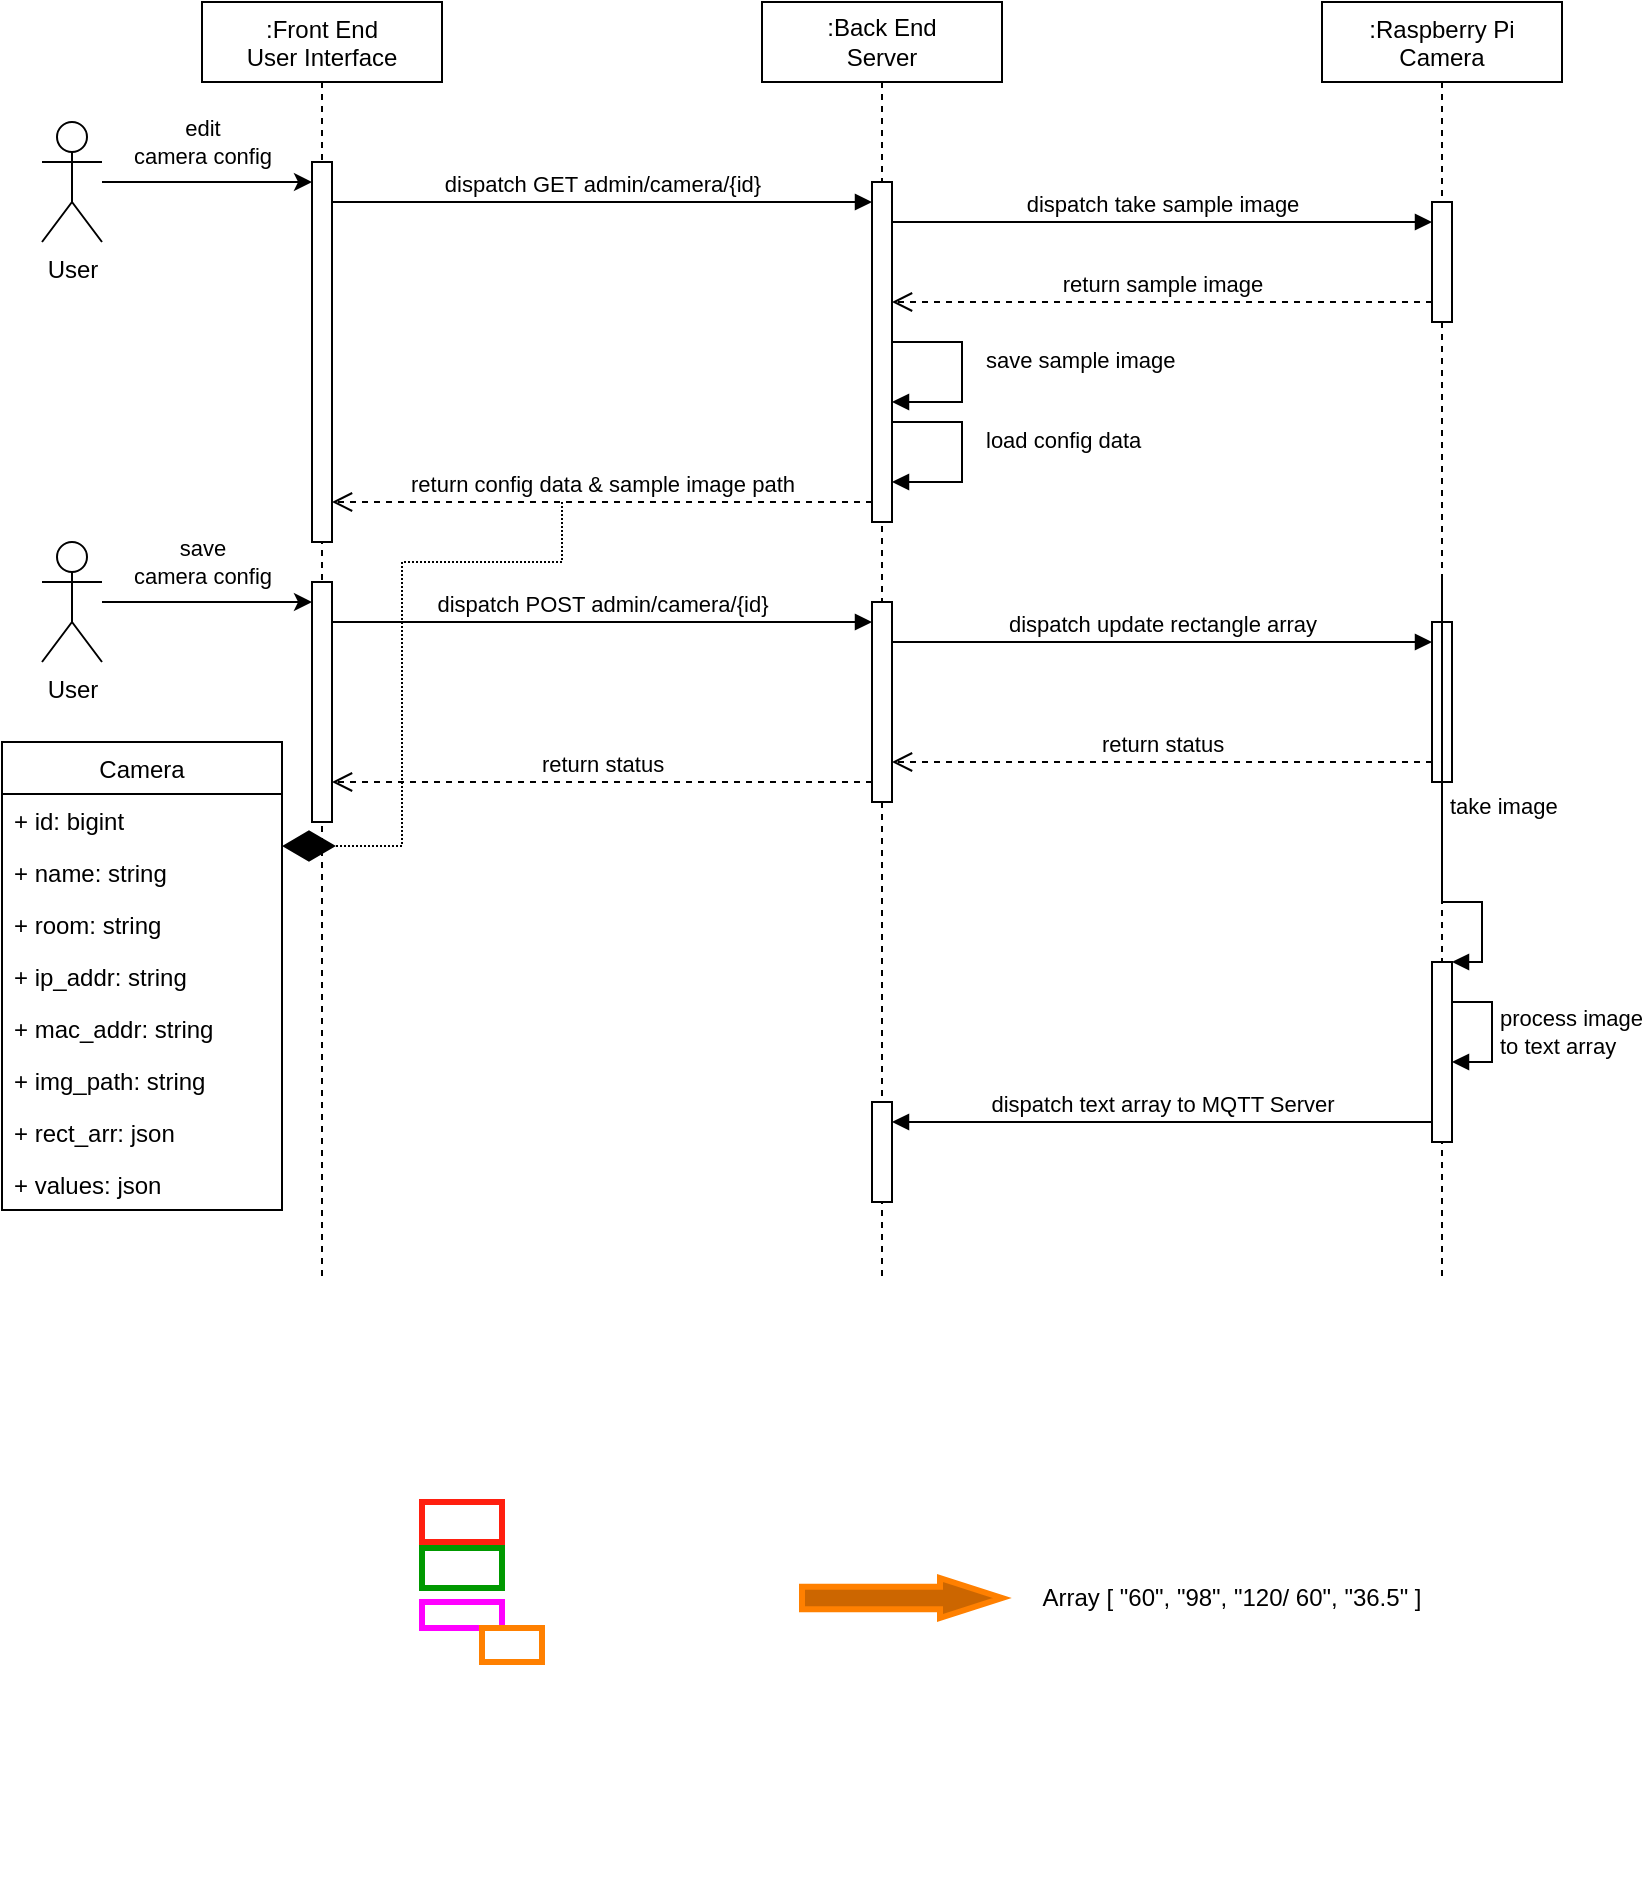 <mxfile version="15.4.0" type="device"><diagram id="kgpKYQtTHZ0yAKxKKP6v" name="Page-1"><mxGraphModel dx="1422" dy="934" grid="1" gridSize="10" guides="1" tooltips="1" connect="1" arrows="1" fold="1" page="1" pageScale="1" pageWidth="850" pageHeight="1100" math="0" shadow="0"><root><mxCell id="0"/><mxCell id="1" parent="0"/><mxCell id="3nuBFxr9cyL0pnOWT2aG-1" value=":Front End&#10;User Interface" style="shape=umlLifeline;perimeter=lifelinePerimeter;container=1;collapsible=0;recursiveResize=0;rounded=0;shadow=0;strokeWidth=1;" parent="1" vertex="1"><mxGeometry x="120" y="80" width="120" height="640" as="geometry"/></mxCell><mxCell id="3nuBFxr9cyL0pnOWT2aG-2" value="" style="points=[];perimeter=orthogonalPerimeter;rounded=0;shadow=0;strokeWidth=1;" parent="3nuBFxr9cyL0pnOWT2aG-1" vertex="1"><mxGeometry x="55" y="80" width="10" height="190" as="geometry"/></mxCell><mxCell id="rJrTNSFN7N0tg33mXDSy-25" value="" style="html=1;points=[];perimeter=orthogonalPerimeter;" vertex="1" parent="3nuBFxr9cyL0pnOWT2aG-1"><mxGeometry x="55" y="290" width="10" height="120" as="geometry"/></mxCell><mxCell id="3nuBFxr9cyL0pnOWT2aG-5" value=":Raspberry Pi&#10;Camera" style="shape=umlLifeline;perimeter=lifelinePerimeter;container=1;collapsible=0;recursiveResize=0;rounded=0;shadow=0;strokeWidth=1;" parent="1" vertex="1"><mxGeometry x="680" y="80" width="120" height="640" as="geometry"/></mxCell><mxCell id="rJrTNSFN7N0tg33mXDSy-16" value="" style="html=1;points=[];perimeter=orthogonalPerimeter;" vertex="1" parent="3nuBFxr9cyL0pnOWT2aG-5"><mxGeometry x="55" y="100" width="10" height="60" as="geometry"/></mxCell><mxCell id="rJrTNSFN7N0tg33mXDSy-44" value="" style="html=1;points=[];perimeter=orthogonalPerimeter;" vertex="1" parent="3nuBFxr9cyL0pnOWT2aG-5"><mxGeometry x="55" y="310" width="10" height="80" as="geometry"/></mxCell><mxCell id="rJrTNSFN7N0tg33mXDSy-45" value="dispatch update rectangle array" style="html=1;verticalAlign=bottom;endArrow=block;rounded=0;edgeStyle=orthogonalEdgeStyle;" edge="1" parent="3nuBFxr9cyL0pnOWT2aG-5" target="rJrTNSFN7N0tg33mXDSy-44"><mxGeometry relative="1" as="geometry"><mxPoint x="-215" y="320" as="sourcePoint"/><Array as="points"><mxPoint x="-120" y="320"/><mxPoint x="-120" y="320"/></Array></mxGeometry></mxCell><mxCell id="rJrTNSFN7N0tg33mXDSy-49" value="" style="html=1;points=[];perimeter=orthogonalPerimeter;" vertex="1" parent="3nuBFxr9cyL0pnOWT2aG-5"><mxGeometry x="55" y="480" width="10" height="90" as="geometry"/></mxCell><mxCell id="rJrTNSFN7N0tg33mXDSy-50" value="take image" style="edgeStyle=orthogonalEdgeStyle;html=1;align=left;spacingLeft=2;endArrow=block;rounded=0;entryX=1;entryY=0;exitX=0.5;exitY=0.45;exitDx=0;exitDy=0;exitPerimeter=0;" edge="1" target="rJrTNSFN7N0tg33mXDSy-49" parent="3nuBFxr9cyL0pnOWT2aG-5" source="3nuBFxr9cyL0pnOWT2aG-5"><mxGeometry relative="1" as="geometry"><mxPoint x="-40" y="420" as="sourcePoint"/><Array as="points"><mxPoint x="80" y="450"/><mxPoint x="80" y="480"/></Array></mxGeometry></mxCell><mxCell id="rJrTNSFN7N0tg33mXDSy-51" value="process image&lt;br&gt;to text array&amp;nbsp;" style="edgeStyle=orthogonalEdgeStyle;html=1;align=left;spacingLeft=2;endArrow=block;rounded=0;" edge="1" parent="3nuBFxr9cyL0pnOWT2aG-5" source="rJrTNSFN7N0tg33mXDSy-49" target="rJrTNSFN7N0tg33mXDSy-49"><mxGeometry relative="1" as="geometry"><mxPoint x="65" y="500" as="sourcePoint"/><Array as="points"><mxPoint x="85" y="500"/><mxPoint x="85" y="530"/></Array><mxPoint x="70" y="530" as="targetPoint"/></mxGeometry></mxCell><mxCell id="rJrTNSFN7N0tg33mXDSy-5" value="" style="edgeStyle=orthogonalEdgeStyle;rounded=0;orthogonalLoop=1;jettySize=auto;html=1;" edge="1" parent="1" source="rJrTNSFN7N0tg33mXDSy-1" target="3nuBFxr9cyL0pnOWT2aG-2"><mxGeometry relative="1" as="geometry"><Array as="points"><mxPoint x="140" y="170"/><mxPoint x="140" y="170"/></Array></mxGeometry></mxCell><mxCell id="rJrTNSFN7N0tg33mXDSy-6" value="edit&lt;br&gt;camera config" style="edgeLabel;html=1;align=center;verticalAlign=middle;resizable=0;points=[];" vertex="1" connectable="0" parent="rJrTNSFN7N0tg33mXDSy-5"><mxGeometry x="-0.219" y="2" relative="1" as="geometry"><mxPoint x="9" y="-18" as="offset"/></mxGeometry></mxCell><mxCell id="rJrTNSFN7N0tg33mXDSy-1" value="User" style="shape=umlActor;verticalLabelPosition=bottom;verticalAlign=top;html=1;outlineConnect=0;" vertex="1" parent="1"><mxGeometry x="40" y="140" width="30" height="60" as="geometry"/></mxCell><mxCell id="rJrTNSFN7N0tg33mXDSy-2" value=":Back End&lt;br&gt;Server" style="shape=umlLifeline;perimeter=lifelinePerimeter;whiteSpace=wrap;html=1;container=1;collapsible=0;recursiveResize=0;outlineConnect=0;" vertex="1" parent="1"><mxGeometry x="400" y="80" width="120" height="640" as="geometry"/></mxCell><mxCell id="rJrTNSFN7N0tg33mXDSy-13" value="" style="html=1;points=[];perimeter=orthogonalPerimeter;" vertex="1" parent="rJrTNSFN7N0tg33mXDSy-2"><mxGeometry x="55" y="90" width="10" height="170" as="geometry"/></mxCell><mxCell id="rJrTNSFN7N0tg33mXDSy-23" value="save sample image" style="html=1;verticalAlign=bottom;endArrow=block;rounded=0;edgeStyle=orthogonalEdgeStyle;align=left;" edge="1" parent="rJrTNSFN7N0tg33mXDSy-2" source="rJrTNSFN7N0tg33mXDSy-13" target="rJrTNSFN7N0tg33mXDSy-13"><mxGeometry x="0.06" y="10" width="80" relative="1" as="geometry"><mxPoint x="65" y="170" as="sourcePoint"/><mxPoint x="65" y="212" as="targetPoint"/><Array as="points"><mxPoint x="100" y="170"/><mxPoint x="100" y="200"/></Array><mxPoint as="offset"/></mxGeometry></mxCell><mxCell id="rJrTNSFN7N0tg33mXDSy-24" value="load config data" style="html=1;verticalAlign=bottom;endArrow=block;rounded=0;edgeStyle=orthogonalEdgeStyle;align=left;" edge="1" parent="rJrTNSFN7N0tg33mXDSy-2"><mxGeometry x="0.06" y="10" width="80" relative="1" as="geometry"><mxPoint x="65" y="210" as="sourcePoint"/><mxPoint x="65" y="240" as="targetPoint"/><Array as="points"><mxPoint x="100" y="210"/><mxPoint x="100" y="240"/></Array><mxPoint as="offset"/></mxGeometry></mxCell><mxCell id="rJrTNSFN7N0tg33mXDSy-32" value="" style="html=1;points=[];perimeter=orthogonalPerimeter;" vertex="1" parent="rJrTNSFN7N0tg33mXDSy-2"><mxGeometry x="55" y="300" width="10" height="100" as="geometry"/></mxCell><mxCell id="rJrTNSFN7N0tg33mXDSy-52" value="" style="html=1;points=[];perimeter=orthogonalPerimeter;" vertex="1" parent="rJrTNSFN7N0tg33mXDSy-2"><mxGeometry x="55" y="550" width="10" height="50" as="geometry"/></mxCell><mxCell id="rJrTNSFN7N0tg33mXDSy-14" value="dispatch&amp;nbsp;GET admin/camera/{id}" style="html=1;verticalAlign=bottom;endArrow=block;rounded=0;edgeStyle=orthogonalEdgeStyle;" edge="1" target="rJrTNSFN7N0tg33mXDSy-13" parent="1" source="3nuBFxr9cyL0pnOWT2aG-2"><mxGeometry relative="1" as="geometry"><mxPoint x="310" y="230" as="sourcePoint"/><Array as="points"><mxPoint x="420" y="180"/><mxPoint x="420" y="180"/></Array></mxGeometry></mxCell><mxCell id="rJrTNSFN7N0tg33mXDSy-15" value="return config data &amp;amp; sample image path" style="html=1;verticalAlign=bottom;endArrow=open;dashed=1;endSize=8;rounded=0;edgeStyle=orthogonalEdgeStyle;" edge="1" source="rJrTNSFN7N0tg33mXDSy-13" parent="1" target="3nuBFxr9cyL0pnOWT2aG-2"><mxGeometry relative="1" as="geometry"><mxPoint x="310" y="306" as="targetPoint"/><Array as="points"><mxPoint x="430" y="330"/><mxPoint x="430" y="330"/></Array></mxGeometry></mxCell><mxCell id="rJrTNSFN7N0tg33mXDSy-17" value="dispatch take sample image" style="html=1;verticalAlign=bottom;endArrow=block;rounded=0;edgeStyle=orthogonalEdgeStyle;" edge="1" target="rJrTNSFN7N0tg33mXDSy-16" parent="1" source="rJrTNSFN7N0tg33mXDSy-13"><mxGeometry relative="1" as="geometry"><mxPoint x="662" y="200" as="sourcePoint"/><Array as="points"><mxPoint x="560" y="190"/><mxPoint x="560" y="190"/></Array></mxGeometry></mxCell><mxCell id="rJrTNSFN7N0tg33mXDSy-18" value="return sample image" style="html=1;verticalAlign=bottom;endArrow=open;dashed=1;endSize=8;rounded=0;edgeStyle=orthogonalEdgeStyle;" edge="1" source="rJrTNSFN7N0tg33mXDSy-16" parent="1" target="rJrTNSFN7N0tg33mXDSy-13"><mxGeometry relative="1" as="geometry"><mxPoint x="662" y="276" as="targetPoint"/><Array as="points"><mxPoint x="620" y="230"/><mxPoint x="620" y="230"/></Array></mxGeometry></mxCell><mxCell id="rJrTNSFN7N0tg33mXDSy-29" value="" style="edgeStyle=orthogonalEdgeStyle;rounded=0;orthogonalLoop=1;jettySize=auto;html=1;" edge="1" parent="1" source="rJrTNSFN7N0tg33mXDSy-31"><mxGeometry relative="1" as="geometry"><mxPoint x="175" y="380" as="targetPoint"/><Array as="points"><mxPoint x="140" y="380"/><mxPoint x="140" y="380"/></Array></mxGeometry></mxCell><mxCell id="rJrTNSFN7N0tg33mXDSy-30" value="save&lt;br&gt;camera config" style="edgeLabel;html=1;align=center;verticalAlign=middle;resizable=0;points=[];" vertex="1" connectable="0" parent="rJrTNSFN7N0tg33mXDSy-29"><mxGeometry x="-0.219" y="2" relative="1" as="geometry"><mxPoint x="9" y="-18" as="offset"/></mxGeometry></mxCell><mxCell id="rJrTNSFN7N0tg33mXDSy-31" value="User" style="shape=umlActor;verticalLabelPosition=bottom;verticalAlign=top;html=1;outlineConnect=0;" vertex="1" parent="1"><mxGeometry x="40" y="350" width="30" height="60" as="geometry"/></mxCell><mxCell id="rJrTNSFN7N0tg33mXDSy-33" value="dispatch POST admin/camera/{id}" style="html=1;verticalAlign=bottom;endArrow=block;rounded=0;edgeStyle=orthogonalEdgeStyle;" edge="1" parent="1" source="rJrTNSFN7N0tg33mXDSy-25" target="rJrTNSFN7N0tg33mXDSy-32"><mxGeometry width="80" relative="1" as="geometry"><mxPoint x="310" y="420" as="sourcePoint"/><mxPoint x="390" y="420" as="targetPoint"/><Array as="points"><mxPoint x="370" y="390"/><mxPoint x="370" y="390"/></Array></mxGeometry></mxCell><mxCell id="rJrTNSFN7N0tg33mXDSy-34" value="Camera" style="swimlane;fontStyle=0;childLayout=stackLayout;horizontal=1;startSize=26;fillColor=none;horizontalStack=0;resizeParent=1;resizeParentMax=0;resizeLast=0;collapsible=1;marginBottom=0;" vertex="1" parent="1"><mxGeometry x="20" y="450" width="140" height="234" as="geometry"><mxRectangle x="20" y="450" width="80" height="26" as="alternateBounds"/></mxGeometry></mxCell><mxCell id="rJrTNSFN7N0tg33mXDSy-35" value="+ id: bigint" style="text;strokeColor=none;fillColor=none;align=left;verticalAlign=top;spacingLeft=4;spacingRight=4;overflow=hidden;rotatable=0;points=[[0,0.5],[1,0.5]];portConstraint=eastwest;" vertex="1" parent="rJrTNSFN7N0tg33mXDSy-34"><mxGeometry y="26" width="140" height="26" as="geometry"/></mxCell><mxCell id="rJrTNSFN7N0tg33mXDSy-36" value="+ name: string" style="text;strokeColor=none;fillColor=none;align=left;verticalAlign=top;spacingLeft=4;spacingRight=4;overflow=hidden;rotatable=0;points=[[0,0.5],[1,0.5]];portConstraint=eastwest;" vertex="1" parent="rJrTNSFN7N0tg33mXDSy-34"><mxGeometry y="52" width="140" height="26" as="geometry"/></mxCell><mxCell id="rJrTNSFN7N0tg33mXDSy-43" value="+ room: string" style="text;strokeColor=none;fillColor=none;align=left;verticalAlign=top;spacingLeft=4;spacingRight=4;overflow=hidden;rotatable=0;points=[[0,0.5],[1,0.5]];portConstraint=eastwest;" vertex="1" parent="rJrTNSFN7N0tg33mXDSy-34"><mxGeometry y="78" width="140" height="26" as="geometry"/></mxCell><mxCell id="rJrTNSFN7N0tg33mXDSy-37" value="+ ip_addr: string" style="text;strokeColor=none;fillColor=none;align=left;verticalAlign=top;spacingLeft=4;spacingRight=4;overflow=hidden;rotatable=0;points=[[0,0.5],[1,0.5]];portConstraint=eastwest;" vertex="1" parent="rJrTNSFN7N0tg33mXDSy-34"><mxGeometry y="104" width="140" height="26" as="geometry"/></mxCell><mxCell id="rJrTNSFN7N0tg33mXDSy-39" value="+ mac_addr: string" style="text;strokeColor=none;fillColor=none;align=left;verticalAlign=top;spacingLeft=4;spacingRight=4;overflow=hidden;rotatable=0;points=[[0,0.5],[1,0.5]];portConstraint=eastwest;" vertex="1" parent="rJrTNSFN7N0tg33mXDSy-34"><mxGeometry y="130" width="140" height="26" as="geometry"/></mxCell><mxCell id="rJrTNSFN7N0tg33mXDSy-40" value="+ img_path: string" style="text;strokeColor=none;fillColor=none;align=left;verticalAlign=top;spacingLeft=4;spacingRight=4;overflow=hidden;rotatable=0;points=[[0,0.5],[1,0.5]];portConstraint=eastwest;" vertex="1" parent="rJrTNSFN7N0tg33mXDSy-34"><mxGeometry y="156" width="140" height="26" as="geometry"/></mxCell><mxCell id="rJrTNSFN7N0tg33mXDSy-41" value="+ rect_arr: json" style="text;strokeColor=none;fillColor=none;align=left;verticalAlign=top;spacingLeft=4;spacingRight=4;overflow=hidden;rotatable=0;points=[[0,0.5],[1,0.5]];portConstraint=eastwest;" vertex="1" parent="rJrTNSFN7N0tg33mXDSy-34"><mxGeometry y="182" width="140" height="26" as="geometry"/></mxCell><mxCell id="rJrTNSFN7N0tg33mXDSy-42" value="+ values: json" style="text;strokeColor=none;fillColor=none;align=left;verticalAlign=top;spacingLeft=4;spacingRight=4;overflow=hidden;rotatable=0;points=[[0,0.5],[1,0.5]];portConstraint=eastwest;" vertex="1" parent="rJrTNSFN7N0tg33mXDSy-34"><mxGeometry y="208" width="140" height="26" as="geometry"/></mxCell><mxCell id="rJrTNSFN7N0tg33mXDSy-38" value="" style="endArrow=diamondThin;endFill=1;endSize=24;html=1;rounded=0;edgeStyle=orthogonalEdgeStyle;dashed=1;dashPattern=1 1;" edge="1" parent="1" target="rJrTNSFN7N0tg33mXDSy-34"><mxGeometry width="160" relative="1" as="geometry"><mxPoint x="300" y="330" as="sourcePoint"/><mxPoint x="270" y="440" as="targetPoint"/><Array as="points"><mxPoint x="300" y="360"/><mxPoint x="220" y="360"/><mxPoint x="220" y="502"/><mxPoint x="60" y="502"/></Array></mxGeometry></mxCell><mxCell id="rJrTNSFN7N0tg33mXDSy-46" value="return status" style="html=1;verticalAlign=bottom;endArrow=open;dashed=1;endSize=8;rounded=0;edgeStyle=orthogonalEdgeStyle;" edge="1" parent="1" source="rJrTNSFN7N0tg33mXDSy-32" target="rJrTNSFN7N0tg33mXDSy-25"><mxGeometry relative="1" as="geometry"><mxPoint x="195" y="340" as="targetPoint"/><mxPoint x="465" y="340" as="sourcePoint"/><Array as="points"><mxPoint x="320" y="470"/><mxPoint x="320" y="470"/></Array></mxGeometry></mxCell><mxCell id="rJrTNSFN7N0tg33mXDSy-47" value="return status" style="html=1;verticalAlign=bottom;endArrow=open;dashed=1;endSize=8;rounded=0;edgeStyle=orthogonalEdgeStyle;" edge="1" parent="1" source="rJrTNSFN7N0tg33mXDSy-44" target="rJrTNSFN7N0tg33mXDSy-32"><mxGeometry relative="1" as="geometry"><mxPoint x="195" y="480" as="targetPoint"/><mxPoint x="465" y="480" as="sourcePoint"/><Array as="points"><mxPoint x="610" y="460"/><mxPoint x="610" y="460"/></Array></mxGeometry></mxCell><mxCell id="rJrTNSFN7N0tg33mXDSy-54" value="dispatch text array to MQTT Server" style="html=1;verticalAlign=bottom;endArrow=block;rounded=0;edgeStyle=orthogonalEdgeStyle;" edge="1" parent="1" source="rJrTNSFN7N0tg33mXDSy-49" target="rJrTNSFN7N0tg33mXDSy-52"><mxGeometry relative="1" as="geometry"><mxPoint x="475" y="410" as="sourcePoint"/><Array as="points"><mxPoint x="620" y="640"/><mxPoint x="620" y="640"/></Array><mxPoint x="745" y="410" as="targetPoint"/></mxGeometry></mxCell><mxCell id="rJrTNSFN7N0tg33mXDSy-55" value="" style="shape=image;verticalLabelPosition=bottom;labelBackgroundColor=#ffffff;verticalAlign=top;aspect=fixed;imageAspect=0;image=https://chinamedica.com/upload/patient_monitor_001.jpg;" vertex="1" parent="1"><mxGeometry x="50" y="770" width="303.44" height="247" as="geometry"/></mxCell><mxCell id="rJrTNSFN7N0tg33mXDSy-56" value="" style="whiteSpace=wrap;html=1;fillColor=none;strokeWidth=3;strokeColor=#FF1F0F;" vertex="1" parent="1"><mxGeometry x="230" y="830" width="40" height="20" as="geometry"/></mxCell><mxCell id="rJrTNSFN7N0tg33mXDSy-57" value="" style="whiteSpace=wrap;html=1;fillColor=none;strokeWidth=3;strokeColor=#009900;" vertex="1" parent="1"><mxGeometry x="230" y="853" width="40" height="20" as="geometry"/></mxCell><mxCell id="rJrTNSFN7N0tg33mXDSy-58" value="" style="whiteSpace=wrap;html=1;fillColor=none;strokeWidth=3;strokeColor=#FF00FF;" vertex="1" parent="1"><mxGeometry x="230" y="880" width="40" height="13" as="geometry"/></mxCell><mxCell id="rJrTNSFN7N0tg33mXDSy-59" value="" style="whiteSpace=wrap;html=1;fillColor=none;strokeWidth=3;strokeColor=#FF8000;" vertex="1" parent="1"><mxGeometry x="260" y="893" width="30" height="17" as="geometry"/></mxCell><mxCell id="rJrTNSFN7N0tg33mXDSy-61" value="" style="shape=singleArrow;whiteSpace=wrap;html=1;strokeColor=#FF8000;strokeWidth=3;fillColor=#CC6600;arrowWidth=0.558;arrowSize=0.31;" vertex="1" parent="1"><mxGeometry x="420" y="868" width="100" height="20" as="geometry"/></mxCell><mxCell id="rJrTNSFN7N0tg33mXDSy-62" value="Array [ &quot;60&quot;, &quot;98&quot;, &quot;120/ 60&quot;, &quot;36.5&quot; ]" style="text;html=1;strokeColor=none;fillColor=none;align=center;verticalAlign=middle;whiteSpace=wrap;rounded=0;" vertex="1" parent="1"><mxGeometry x="530" y="863" width="210" height="30" as="geometry"/></mxCell></root></mxGraphModel></diagram></mxfile>